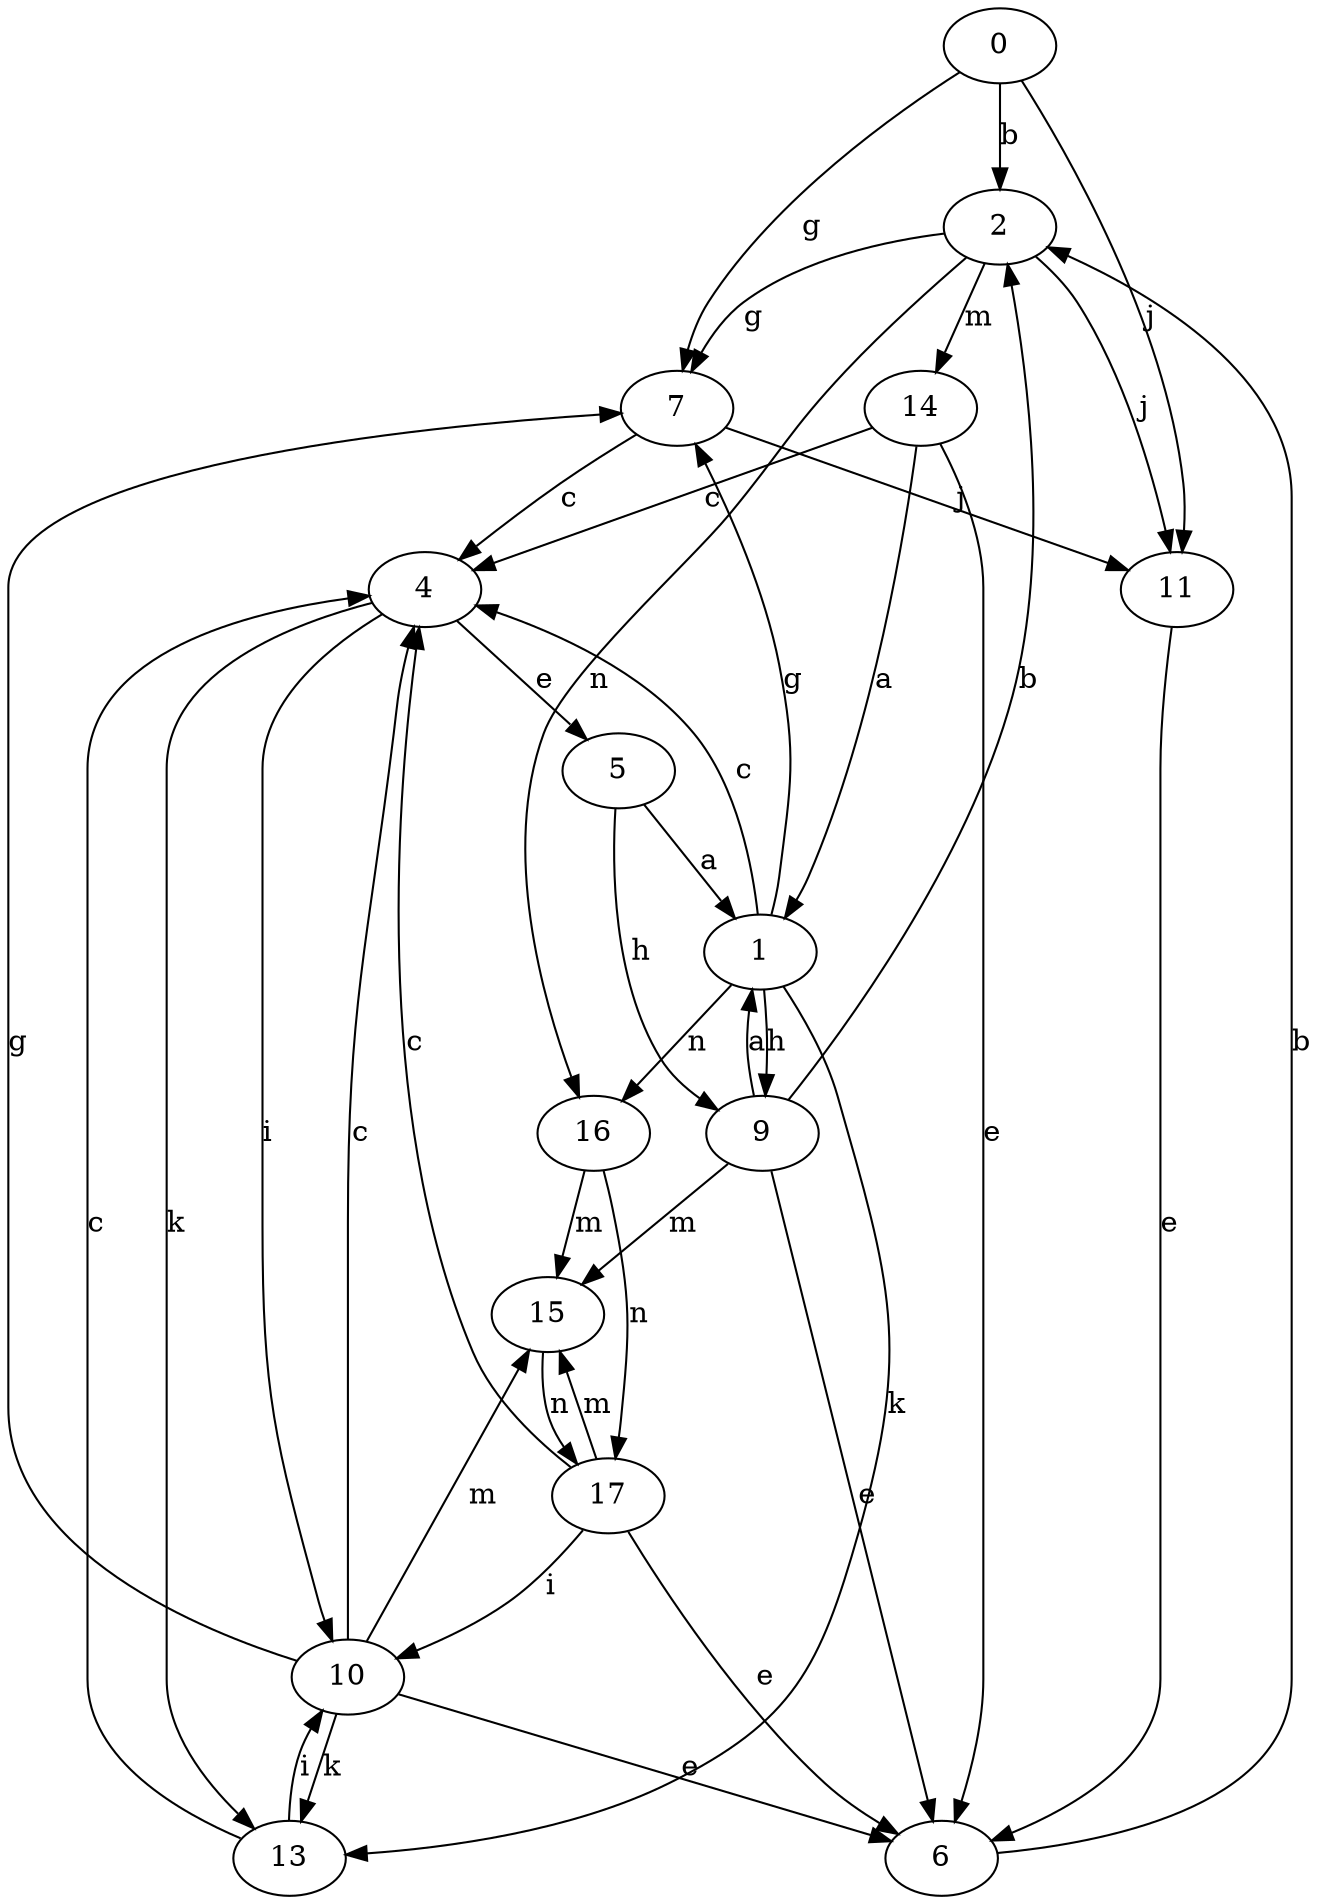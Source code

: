 strict digraph  {
0;
1;
2;
4;
5;
6;
7;
9;
10;
11;
13;
14;
15;
16;
17;
0 -> 2  [label=b];
0 -> 7  [label=g];
0 -> 11  [label=j];
1 -> 4  [label=c];
1 -> 7  [label=g];
1 -> 9  [label=h];
1 -> 13  [label=k];
1 -> 16  [label=n];
2 -> 7  [label=g];
2 -> 11  [label=j];
2 -> 14  [label=m];
2 -> 16  [label=n];
4 -> 5  [label=e];
4 -> 10  [label=i];
4 -> 13  [label=k];
5 -> 1  [label=a];
5 -> 9  [label=h];
6 -> 2  [label=b];
7 -> 4  [label=c];
7 -> 11  [label=j];
9 -> 1  [label=a];
9 -> 2  [label=b];
9 -> 6  [label=e];
9 -> 15  [label=m];
10 -> 4  [label=c];
10 -> 6  [label=e];
10 -> 7  [label=g];
10 -> 13  [label=k];
10 -> 15  [label=m];
11 -> 6  [label=e];
13 -> 4  [label=c];
13 -> 10  [label=i];
14 -> 1  [label=a];
14 -> 4  [label=c];
14 -> 6  [label=e];
15 -> 17  [label=n];
16 -> 15  [label=m];
16 -> 17  [label=n];
17 -> 4  [label=c];
17 -> 6  [label=e];
17 -> 10  [label=i];
17 -> 15  [label=m];
}
